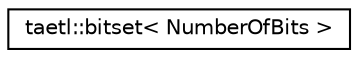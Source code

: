digraph "Graphical Class Hierarchy"
{
  edge [fontname="Helvetica",fontsize="10",labelfontname="Helvetica",labelfontsize="10"];
  node [fontname="Helvetica",fontsize="10",shape=record];
  rankdir="LR";
  Node0 [label="taetl::bitset\< NumberOfBits \>",height=0.2,width=0.4,color="black", fillcolor="white", style="filled",URL="$classtaetl_1_1bitset.html",tooltip="The class template bitset represents a fixed-size sequence of N bits. Bitsets can be manipulated by s..."];
}
